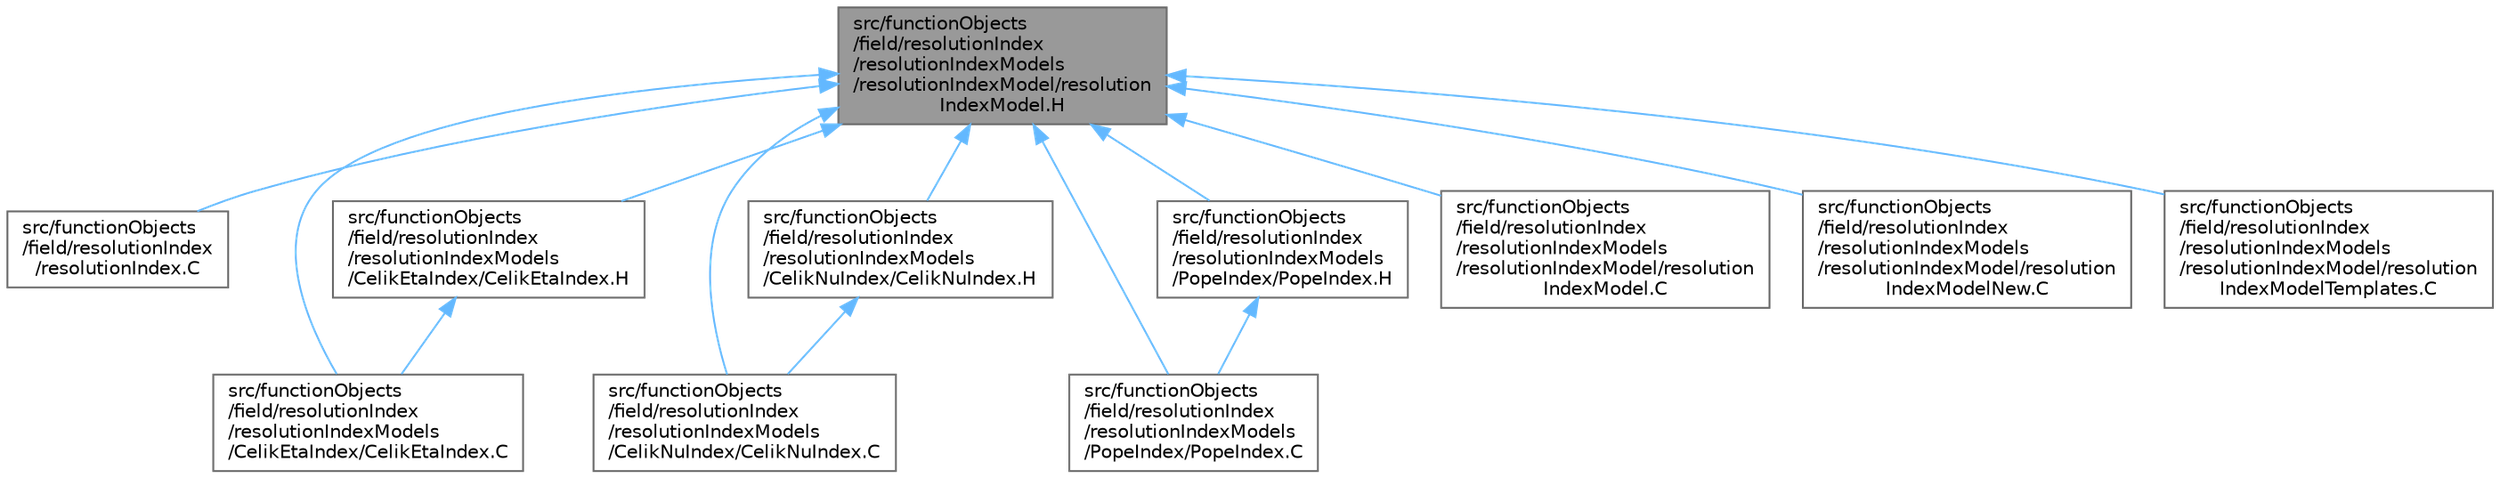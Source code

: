 digraph "src/functionObjects/field/resolutionIndex/resolutionIndexModels/resolutionIndexModel/resolutionIndexModel.H"
{
 // LATEX_PDF_SIZE
  bgcolor="transparent";
  edge [fontname=Helvetica,fontsize=10,labelfontname=Helvetica,labelfontsize=10];
  node [fontname=Helvetica,fontsize=10,shape=box,height=0.2,width=0.4];
  Node1 [id="Node000001",label="src/functionObjects\l/field/resolutionIndex\l/resolutionIndexModels\l/resolutionIndexModel/resolution\lIndexModel.H",height=0.2,width=0.4,color="gray40", fillcolor="grey60", style="filled", fontcolor="black",tooltip=" "];
  Node1 -> Node2 [id="edge1_Node000001_Node000002",dir="back",color="steelblue1",style="solid",tooltip=" "];
  Node2 [id="Node000002",label="src/functionObjects\l/field/resolutionIndex\l/resolutionIndex.C",height=0.2,width=0.4,color="grey40", fillcolor="white", style="filled",URL="$resolutionIndex_8C.html",tooltip=" "];
  Node1 -> Node3 [id="edge2_Node000001_Node000003",dir="back",color="steelblue1",style="solid",tooltip=" "];
  Node3 [id="Node000003",label="src/functionObjects\l/field/resolutionIndex\l/resolutionIndexModels\l/CelikEtaIndex/CelikEtaIndex.C",height=0.2,width=0.4,color="grey40", fillcolor="white", style="filled",URL="$CelikEtaIndex_8C.html",tooltip=" "];
  Node1 -> Node4 [id="edge3_Node000001_Node000004",dir="back",color="steelblue1",style="solid",tooltip=" "];
  Node4 [id="Node000004",label="src/functionObjects\l/field/resolutionIndex\l/resolutionIndexModels\l/CelikEtaIndex/CelikEtaIndex.H",height=0.2,width=0.4,color="grey40", fillcolor="white", style="filled",URL="$CelikEtaIndex_8H.html",tooltip=" "];
  Node4 -> Node3 [id="edge4_Node000004_Node000003",dir="back",color="steelblue1",style="solid",tooltip=" "];
  Node1 -> Node5 [id="edge5_Node000001_Node000005",dir="back",color="steelblue1",style="solid",tooltip=" "];
  Node5 [id="Node000005",label="src/functionObjects\l/field/resolutionIndex\l/resolutionIndexModels\l/CelikNuIndex/CelikNuIndex.C",height=0.2,width=0.4,color="grey40", fillcolor="white", style="filled",URL="$CelikNuIndex_8C.html",tooltip=" "];
  Node1 -> Node6 [id="edge6_Node000001_Node000006",dir="back",color="steelblue1",style="solid",tooltip=" "];
  Node6 [id="Node000006",label="src/functionObjects\l/field/resolutionIndex\l/resolutionIndexModels\l/CelikNuIndex/CelikNuIndex.H",height=0.2,width=0.4,color="grey40", fillcolor="white", style="filled",URL="$CelikNuIndex_8H.html",tooltip=" "];
  Node6 -> Node5 [id="edge7_Node000006_Node000005",dir="back",color="steelblue1",style="solid",tooltip=" "];
  Node1 -> Node7 [id="edge8_Node000001_Node000007",dir="back",color="steelblue1",style="solid",tooltip=" "];
  Node7 [id="Node000007",label="src/functionObjects\l/field/resolutionIndex\l/resolutionIndexModels\l/PopeIndex/PopeIndex.C",height=0.2,width=0.4,color="grey40", fillcolor="white", style="filled",URL="$PopeIndex_8C.html",tooltip=" "];
  Node1 -> Node8 [id="edge9_Node000001_Node000008",dir="back",color="steelblue1",style="solid",tooltip=" "];
  Node8 [id="Node000008",label="src/functionObjects\l/field/resolutionIndex\l/resolutionIndexModels\l/PopeIndex/PopeIndex.H",height=0.2,width=0.4,color="grey40", fillcolor="white", style="filled",URL="$PopeIndex_8H.html",tooltip=" "];
  Node8 -> Node7 [id="edge10_Node000008_Node000007",dir="back",color="steelblue1",style="solid",tooltip=" "];
  Node1 -> Node9 [id="edge11_Node000001_Node000009",dir="back",color="steelblue1",style="solid",tooltip=" "];
  Node9 [id="Node000009",label="src/functionObjects\l/field/resolutionIndex\l/resolutionIndexModels\l/resolutionIndexModel/resolution\lIndexModel.C",height=0.2,width=0.4,color="grey40", fillcolor="white", style="filled",URL="$resolutionIndexModel_8C.html",tooltip=" "];
  Node1 -> Node10 [id="edge12_Node000001_Node000010",dir="back",color="steelblue1",style="solid",tooltip=" "];
  Node10 [id="Node000010",label="src/functionObjects\l/field/resolutionIndex\l/resolutionIndexModels\l/resolutionIndexModel/resolution\lIndexModelNew.C",height=0.2,width=0.4,color="grey40", fillcolor="white", style="filled",URL="$resolutionIndexModelNew_8C.html",tooltip=" "];
  Node1 -> Node11 [id="edge13_Node000001_Node000011",dir="back",color="steelblue1",style="solid",tooltip=" "];
  Node11 [id="Node000011",label="src/functionObjects\l/field/resolutionIndex\l/resolutionIndexModels\l/resolutionIndexModel/resolution\lIndexModelTemplates.C",height=0.2,width=0.4,color="grey40", fillcolor="white", style="filled",URL="$resolutionIndexModelTemplates_8C.html",tooltip=" "];
}
